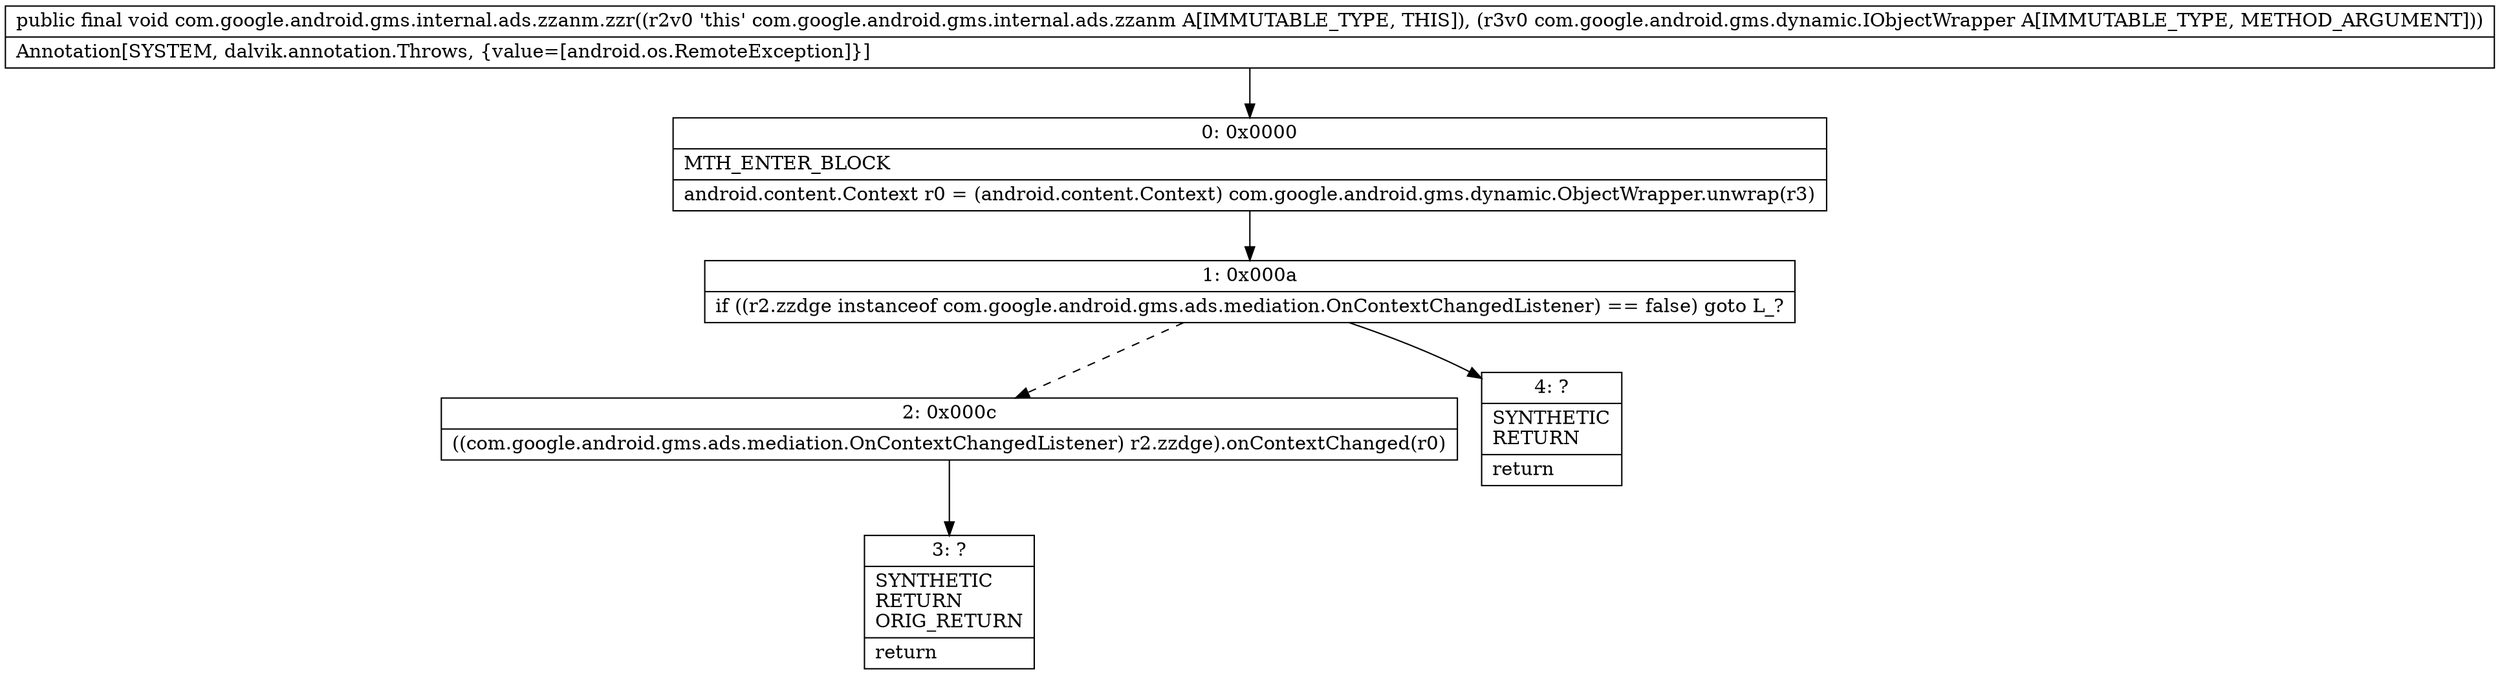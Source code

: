 digraph "CFG forcom.google.android.gms.internal.ads.zzanm.zzr(Lcom\/google\/android\/gms\/dynamic\/IObjectWrapper;)V" {
Node_0 [shape=record,label="{0\:\ 0x0000|MTH_ENTER_BLOCK\l|android.content.Context r0 = (android.content.Context) com.google.android.gms.dynamic.ObjectWrapper.unwrap(r3)\l}"];
Node_1 [shape=record,label="{1\:\ 0x000a|if ((r2.zzdge instanceof com.google.android.gms.ads.mediation.OnContextChangedListener) == false) goto L_?\l}"];
Node_2 [shape=record,label="{2\:\ 0x000c|((com.google.android.gms.ads.mediation.OnContextChangedListener) r2.zzdge).onContextChanged(r0)\l}"];
Node_3 [shape=record,label="{3\:\ ?|SYNTHETIC\lRETURN\lORIG_RETURN\l|return\l}"];
Node_4 [shape=record,label="{4\:\ ?|SYNTHETIC\lRETURN\l|return\l}"];
MethodNode[shape=record,label="{public final void com.google.android.gms.internal.ads.zzanm.zzr((r2v0 'this' com.google.android.gms.internal.ads.zzanm A[IMMUTABLE_TYPE, THIS]), (r3v0 com.google.android.gms.dynamic.IObjectWrapper A[IMMUTABLE_TYPE, METHOD_ARGUMENT]))  | Annotation[SYSTEM, dalvik.annotation.Throws, \{value=[android.os.RemoteException]\}]\l}"];
MethodNode -> Node_0;
Node_0 -> Node_1;
Node_1 -> Node_2[style=dashed];
Node_1 -> Node_4;
Node_2 -> Node_3;
}

